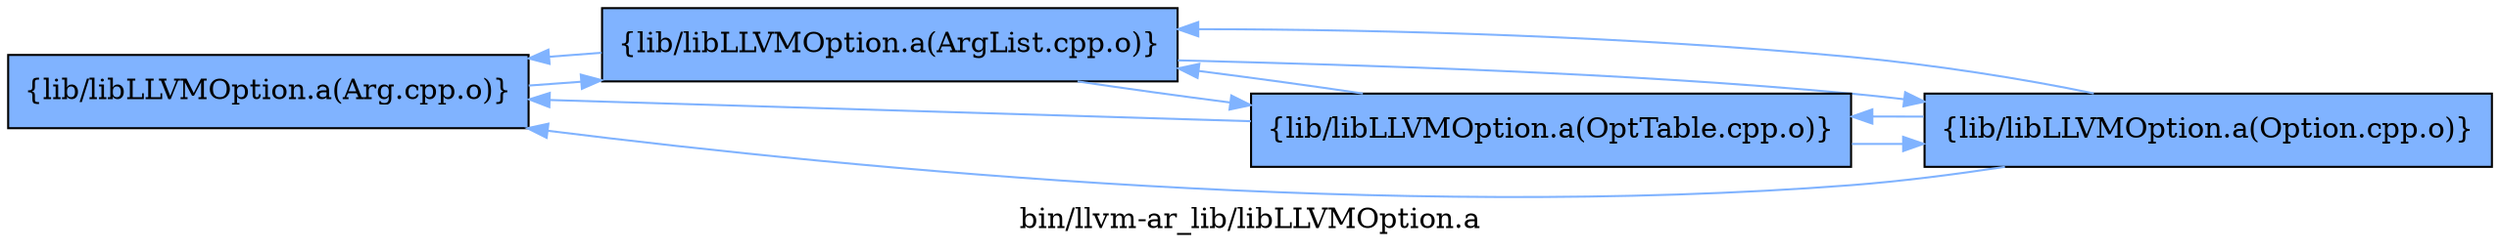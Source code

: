 digraph "bin/llvm-ar_lib/libLLVMOption.a" {
	label="bin/llvm-ar_lib/libLLVMOption.a";
	rankdir=LR;
	{ rank=same; Node0x556ad8f04668;  }
	{ rank=same; Node0x556ad8f062d8;  }

	Node0x556ad8f04668 [shape=record,shape=box,group=1,style=filled,fillcolor="0.600000 0.5 1",label="{lib/libLLVMOption.a(Arg.cpp.o)}"];
	Node0x556ad8f04668 -> Node0x556ad8f062d8[color="0.600000 0.5 1"];
	Node0x556ad8f062d8 [shape=record,shape=box,group=1,style=filled,fillcolor="0.600000 0.5 1",label="{lib/libLLVMOption.a(ArgList.cpp.o)}"];
	Node0x556ad8f062d8 -> Node0x556ad8f04668[color="0.600000 0.5 1"];
	Node0x556ad8f062d8 -> Node0x556ad8f06878[color="0.600000 0.5 1"];
	Node0x556ad8f062d8 -> Node0x556ad8f05c48[color="0.600000 0.5 1"];
	Node0x556ad8f06878 [shape=record,shape=box,group=1,style=filled,fillcolor="0.600000 0.5 1",label="{lib/libLLVMOption.a(Option.cpp.o)}"];
	Node0x556ad8f06878 -> Node0x556ad8f04668[color="0.600000 0.5 1"];
	Node0x556ad8f06878 -> Node0x556ad8f062d8[color="0.600000 0.5 1"];
	Node0x556ad8f06878 -> Node0x556ad8f05c48[color="0.600000 0.5 1"];
	Node0x556ad8f05c48 [shape=record,shape=box,group=1,style=filled,fillcolor="0.600000 0.5 1",label="{lib/libLLVMOption.a(OptTable.cpp.o)}"];
	Node0x556ad8f05c48 -> Node0x556ad8f04668[color="0.600000 0.5 1"];
	Node0x556ad8f05c48 -> Node0x556ad8f062d8[color="0.600000 0.5 1"];
	Node0x556ad8f05c48 -> Node0x556ad8f06878[color="0.600000 0.5 1"];
}

